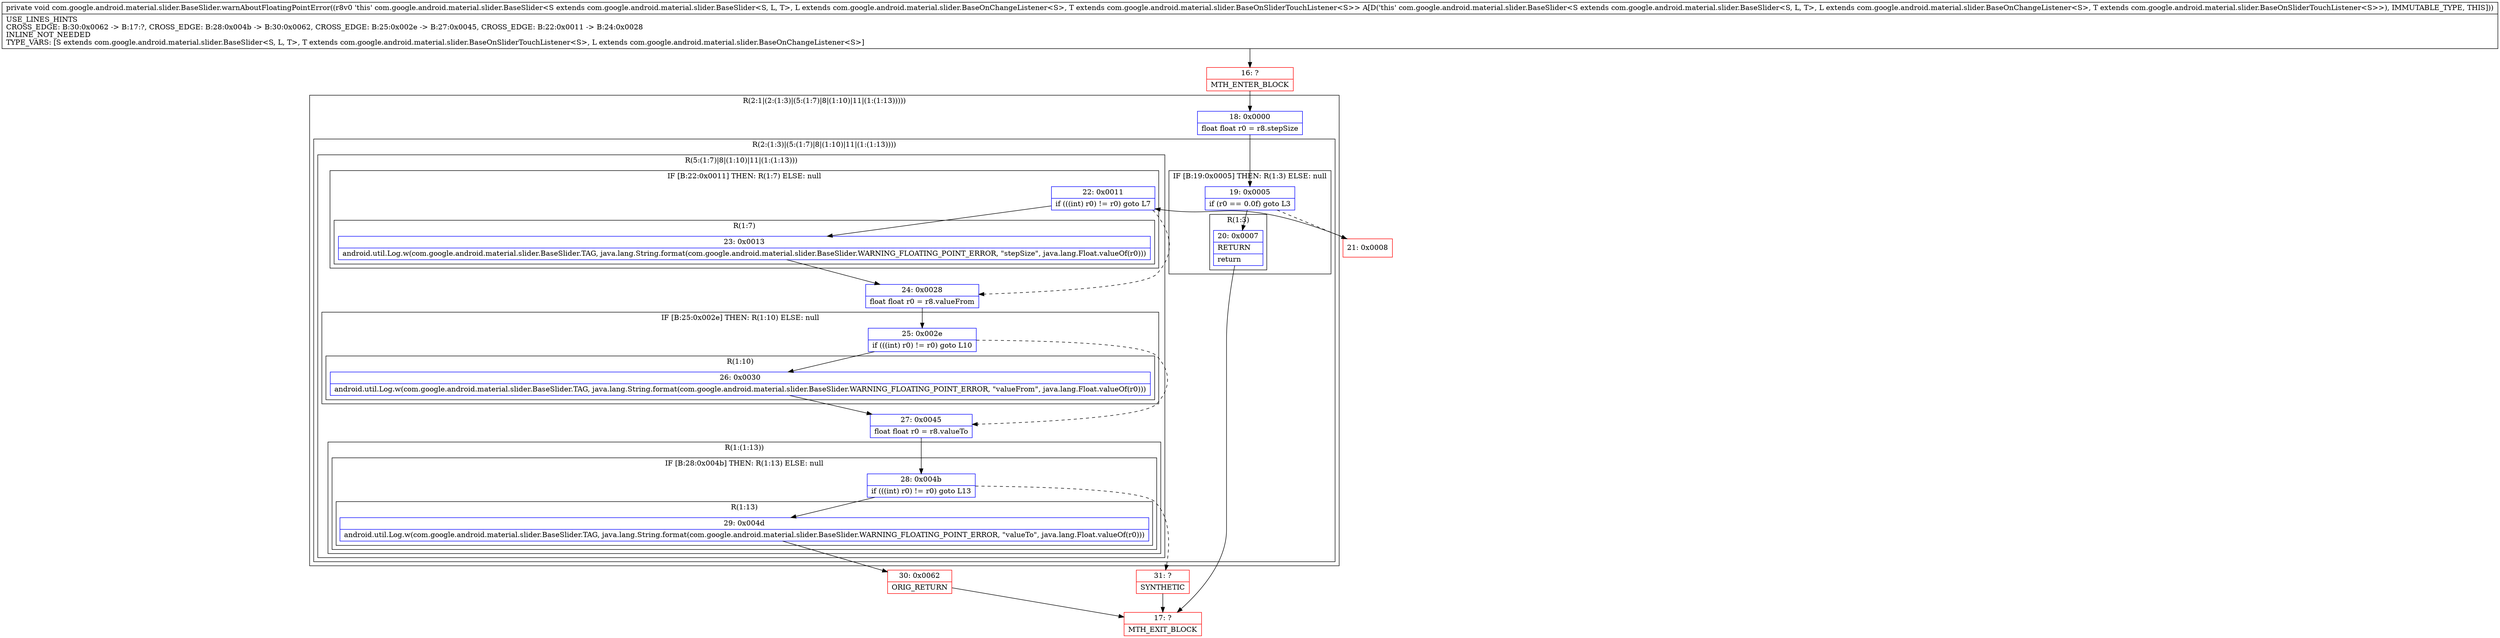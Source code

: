 digraph "CFG forcom.google.android.material.slider.BaseSlider.warnAboutFloatingPointError()V" {
subgraph cluster_Region_1529987211 {
label = "R(2:1|(2:(1:3)|(5:(1:7)|8|(1:10)|11|(1:(1:13)))))";
node [shape=record,color=blue];
Node_18 [shape=record,label="{18\:\ 0x0000|float float r0 = r8.stepSize\l}"];
subgraph cluster_Region_290234031 {
label = "R(2:(1:3)|(5:(1:7)|8|(1:10)|11|(1:(1:13))))";
node [shape=record,color=blue];
subgraph cluster_IfRegion_261725182 {
label = "IF [B:19:0x0005] THEN: R(1:3) ELSE: null";
node [shape=record,color=blue];
Node_19 [shape=record,label="{19\:\ 0x0005|if (r0 == 0.0f) goto L3\l}"];
subgraph cluster_Region_1699045228 {
label = "R(1:3)";
node [shape=record,color=blue];
Node_20 [shape=record,label="{20\:\ 0x0007|RETURN\l|return\l}"];
}
}
subgraph cluster_Region_2009359461 {
label = "R(5:(1:7)|8|(1:10)|11|(1:(1:13)))";
node [shape=record,color=blue];
subgraph cluster_IfRegion_1649037228 {
label = "IF [B:22:0x0011] THEN: R(1:7) ELSE: null";
node [shape=record,color=blue];
Node_22 [shape=record,label="{22\:\ 0x0011|if (((int) r0) != r0) goto L7\l}"];
subgraph cluster_Region_572837170 {
label = "R(1:7)";
node [shape=record,color=blue];
Node_23 [shape=record,label="{23\:\ 0x0013|android.util.Log.w(com.google.android.material.slider.BaseSlider.TAG, java.lang.String.format(com.google.android.material.slider.BaseSlider.WARNING_FLOATING_POINT_ERROR, \"stepSize\", java.lang.Float.valueOf(r0)))\l}"];
}
}
Node_24 [shape=record,label="{24\:\ 0x0028|float float r0 = r8.valueFrom\l}"];
subgraph cluster_IfRegion_885085960 {
label = "IF [B:25:0x002e] THEN: R(1:10) ELSE: null";
node [shape=record,color=blue];
Node_25 [shape=record,label="{25\:\ 0x002e|if (((int) r0) != r0) goto L10\l}"];
subgraph cluster_Region_71719187 {
label = "R(1:10)";
node [shape=record,color=blue];
Node_26 [shape=record,label="{26\:\ 0x0030|android.util.Log.w(com.google.android.material.slider.BaseSlider.TAG, java.lang.String.format(com.google.android.material.slider.BaseSlider.WARNING_FLOATING_POINT_ERROR, \"valueFrom\", java.lang.Float.valueOf(r0)))\l}"];
}
}
Node_27 [shape=record,label="{27\:\ 0x0045|float float r0 = r8.valueTo\l}"];
subgraph cluster_Region_1572288915 {
label = "R(1:(1:13))";
node [shape=record,color=blue];
subgraph cluster_IfRegion_1001972 {
label = "IF [B:28:0x004b] THEN: R(1:13) ELSE: null";
node [shape=record,color=blue];
Node_28 [shape=record,label="{28\:\ 0x004b|if (((int) r0) != r0) goto L13\l}"];
subgraph cluster_Region_1413276380 {
label = "R(1:13)";
node [shape=record,color=blue];
Node_29 [shape=record,label="{29\:\ 0x004d|android.util.Log.w(com.google.android.material.slider.BaseSlider.TAG, java.lang.String.format(com.google.android.material.slider.BaseSlider.WARNING_FLOATING_POINT_ERROR, \"valueTo\", java.lang.Float.valueOf(r0)))\l}"];
}
}
}
}
}
}
Node_16 [shape=record,color=red,label="{16\:\ ?|MTH_ENTER_BLOCK\l}"];
Node_17 [shape=record,color=red,label="{17\:\ ?|MTH_EXIT_BLOCK\l}"];
Node_21 [shape=record,color=red,label="{21\:\ 0x0008}"];
Node_30 [shape=record,color=red,label="{30\:\ 0x0062|ORIG_RETURN\l}"];
Node_31 [shape=record,color=red,label="{31\:\ ?|SYNTHETIC\l}"];
MethodNode[shape=record,label="{private void com.google.android.material.slider.BaseSlider.warnAboutFloatingPointError((r8v0 'this' com.google.android.material.slider.BaseSlider\<S extends com.google.android.material.slider.BaseSlider\<S, L, T\>, L extends com.google.android.material.slider.BaseOnChangeListener\<S\>, T extends com.google.android.material.slider.BaseOnSliderTouchListener\<S\>\> A[D('this' com.google.android.material.slider.BaseSlider\<S extends com.google.android.material.slider.BaseSlider\<S, L, T\>, L extends com.google.android.material.slider.BaseOnChangeListener\<S\>, T extends com.google.android.material.slider.BaseOnSliderTouchListener\<S\>\>), IMMUTABLE_TYPE, THIS]))  | USE_LINES_HINTS\lCROSS_EDGE: B:30:0x0062 \-\> B:17:?, CROSS_EDGE: B:28:0x004b \-\> B:30:0x0062, CROSS_EDGE: B:25:0x002e \-\> B:27:0x0045, CROSS_EDGE: B:22:0x0011 \-\> B:24:0x0028\lINLINE_NOT_NEEDED\lTYPE_VARS: [S extends com.google.android.material.slider.BaseSlider\<S, L, T\>, T extends com.google.android.material.slider.BaseOnSliderTouchListener\<S\>, L extends com.google.android.material.slider.BaseOnChangeListener\<S\>]\l}"];
MethodNode -> Node_16;Node_18 -> Node_19;
Node_19 -> Node_20;
Node_19 -> Node_21[style=dashed];
Node_20 -> Node_17;
Node_22 -> Node_23;
Node_22 -> Node_24[style=dashed];
Node_23 -> Node_24;
Node_24 -> Node_25;
Node_25 -> Node_26;
Node_25 -> Node_27[style=dashed];
Node_26 -> Node_27;
Node_27 -> Node_28;
Node_28 -> Node_29;
Node_28 -> Node_31[style=dashed];
Node_29 -> Node_30;
Node_16 -> Node_18;
Node_21 -> Node_22;
Node_30 -> Node_17;
Node_31 -> Node_17;
}


